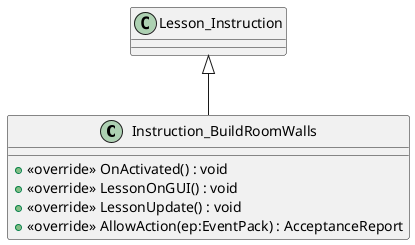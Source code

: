 @startuml
class Instruction_BuildRoomWalls {
    + <<override>> OnActivated() : void
    + <<override>> LessonOnGUI() : void
    + <<override>> LessonUpdate() : void
    + <<override>> AllowAction(ep:EventPack) : AcceptanceReport
}
Lesson_Instruction <|-- Instruction_BuildRoomWalls
@enduml
